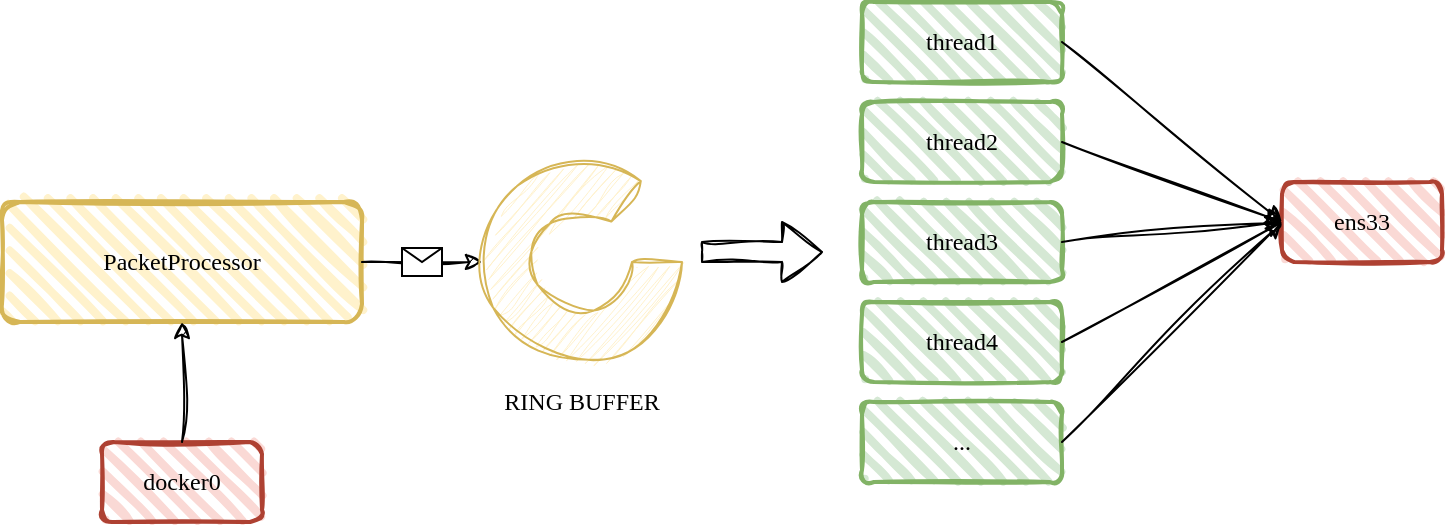 <mxfile version="26.1.3">
  <diagram name="Page-1" id="2YBvvXClWsGukQMizWep">
    <mxGraphModel dx="1050" dy="557" grid="1" gridSize="10" guides="1" tooltips="1" connect="1" arrows="1" fold="1" page="1" pageScale="1" pageWidth="850" pageHeight="1100" math="0" shadow="0">
      <root>
        <mxCell id="0" />
        <mxCell id="1" parent="0" />
        <mxCell id="Q9_j2RHIWAGlf_NVnAla-1" value="&lt;font face=&quot;Comic Sans MS&quot;&gt;PacketProcessor&lt;/font&gt;" style="rounded=1;whiteSpace=wrap;html=1;strokeWidth=2;fillWeight=4;hachureGap=8;hachureAngle=45;fillColor=#fff2cc;sketch=1;strokeColor=#d6b656;" vertex="1" parent="1">
          <mxGeometry x="60" y="160" width="180" height="60" as="geometry" />
        </mxCell>
        <mxCell id="Q9_j2RHIWAGlf_NVnAla-7" value="" style="group" vertex="1" connectable="0" parent="1">
          <mxGeometry x="490" y="60" width="100" height="240" as="geometry" />
        </mxCell>
        <mxCell id="Q9_j2RHIWAGlf_NVnAla-2" value="&lt;font face=&quot;Comic Sans MS&quot;&gt;thread1&lt;/font&gt;" style="rounded=1;whiteSpace=wrap;html=1;strokeWidth=2;fillWeight=4;hachureGap=8;hachureAngle=45;fillColor=#d5e8d4;sketch=1;strokeColor=#82b366;" vertex="1" parent="Q9_j2RHIWAGlf_NVnAla-7">
          <mxGeometry width="100" height="40" as="geometry" />
        </mxCell>
        <mxCell id="Q9_j2RHIWAGlf_NVnAla-3" value="&lt;font face=&quot;Comic Sans MS&quot;&gt;...&lt;/font&gt;" style="rounded=1;whiteSpace=wrap;html=1;strokeWidth=2;fillWeight=4;hachureGap=8;hachureAngle=45;fillColor=#d5e8d4;sketch=1;strokeColor=#82b366;" vertex="1" parent="Q9_j2RHIWAGlf_NVnAla-7">
          <mxGeometry y="200" width="100" height="40" as="geometry" />
        </mxCell>
        <mxCell id="Q9_j2RHIWAGlf_NVnAla-4" value="&lt;font face=&quot;Comic Sans MS&quot;&gt;thread4&lt;/font&gt;" style="rounded=1;whiteSpace=wrap;html=1;strokeWidth=2;fillWeight=4;hachureGap=8;hachureAngle=45;fillColor=#d5e8d4;sketch=1;strokeColor=#82b366;" vertex="1" parent="Q9_j2RHIWAGlf_NVnAla-7">
          <mxGeometry y="150" width="100" height="40" as="geometry" />
        </mxCell>
        <mxCell id="Q9_j2RHIWAGlf_NVnAla-5" value="&lt;font face=&quot;Comic Sans MS&quot;&gt;thread3&lt;/font&gt;" style="rounded=1;whiteSpace=wrap;html=1;strokeWidth=2;fillWeight=4;hachureGap=8;hachureAngle=45;fillColor=#d5e8d4;sketch=1;strokeColor=#82b366;" vertex="1" parent="Q9_j2RHIWAGlf_NVnAla-7">
          <mxGeometry y="100" width="100" height="40" as="geometry" />
        </mxCell>
        <mxCell id="Q9_j2RHIWAGlf_NVnAla-6" value="&lt;font face=&quot;Comic Sans MS&quot;&gt;thread2&lt;/font&gt;" style="rounded=1;whiteSpace=wrap;html=1;strokeWidth=2;fillWeight=4;hachureGap=8;hachureAngle=45;fillColor=#d5e8d4;sketch=1;strokeColor=#82b366;" vertex="1" parent="Q9_j2RHIWAGlf_NVnAla-7">
          <mxGeometry y="50" width="100" height="40" as="geometry" />
        </mxCell>
        <mxCell id="Q9_j2RHIWAGlf_NVnAla-9" value="" style="endArrow=classic;html=1;rounded=0;exitX=1;exitY=0.5;exitDx=0;exitDy=0;sketch=1;curveFitting=1;jiggle=2;" edge="1" parent="1" source="Q9_j2RHIWAGlf_NVnAla-1">
          <mxGeometry relative="1" as="geometry">
            <mxPoint x="220" y="90" as="sourcePoint" />
            <mxPoint x="300" y="190" as="targetPoint" />
          </mxGeometry>
        </mxCell>
        <mxCell id="Q9_j2RHIWAGlf_NVnAla-10" value="" style="shape=message;html=1;outlineConnect=0;fontFamily=Comic Sans MS;" vertex="1" parent="Q9_j2RHIWAGlf_NVnAla-9">
          <mxGeometry width="20" height="14" relative="1" as="geometry">
            <mxPoint x="-10" y="-7" as="offset" />
          </mxGeometry>
        </mxCell>
        <mxCell id="Q9_j2RHIWAGlf_NVnAla-11" value="" style="verticalLabelPosition=bottom;verticalAlign=top;html=1;shape=mxgraph.basic.partConcEllipse;startAngle=0.25;endAngle=0.1;arcWidth=0.5;sketch=1;curveFitting=1;jiggle=2;fillColor=#fff2cc;strokeColor=#d6b656;" vertex="1" parent="1">
          <mxGeometry x="300" y="140" width="100" height="100" as="geometry" />
        </mxCell>
        <mxCell id="Q9_j2RHIWAGlf_NVnAla-13" value="" style="html=1;shadow=0;dashed=0;align=center;verticalAlign=middle;shape=mxgraph.arrows2.arrow;dy=0.67;dx=20;notch=0;sketch=1;curveFitting=1;jiggle=2;" vertex="1" parent="1">
          <mxGeometry x="410" y="170" width="60" height="30" as="geometry" />
        </mxCell>
        <mxCell id="Q9_j2RHIWAGlf_NVnAla-14" value="&lt;font face=&quot;Comic Sans MS&quot;&gt;docker0&lt;/font&gt;" style="rounded=1;whiteSpace=wrap;html=1;strokeWidth=2;fillWeight=4;hachureGap=8;hachureAngle=45;fillColor=#fad9d5;sketch=1;strokeColor=#ae4132;" vertex="1" parent="1">
          <mxGeometry x="110" y="280" width="80" height="40" as="geometry" />
        </mxCell>
        <mxCell id="Q9_j2RHIWAGlf_NVnAla-15" value="&lt;font face=&quot;Comic Sans MS&quot;&gt;ens33&lt;/font&gt;" style="rounded=1;whiteSpace=wrap;html=1;strokeWidth=2;fillWeight=4;hachureGap=8;hachureAngle=45;fillColor=#fad9d5;sketch=1;strokeColor=#ae4132;" vertex="1" parent="1">
          <mxGeometry x="700" y="150" width="80" height="40" as="geometry" />
        </mxCell>
        <mxCell id="Q9_j2RHIWAGlf_NVnAla-16" value="" style="endArrow=classic;html=1;rounded=0;exitX=1;exitY=0.5;exitDx=0;exitDy=0;sketch=1;curveFitting=1;jiggle=2;" edge="1" parent="1" source="Q9_j2RHIWAGlf_NVnAla-2">
          <mxGeometry width="50" height="50" relative="1" as="geometry">
            <mxPoint x="650" y="100" as="sourcePoint" />
            <mxPoint x="700" y="170" as="targetPoint" />
          </mxGeometry>
        </mxCell>
        <mxCell id="Q9_j2RHIWAGlf_NVnAla-18" value="" style="endArrow=classic;html=1;rounded=0;exitX=1;exitY=0.5;exitDx=0;exitDy=0;sketch=1;curveFitting=1;jiggle=2;" edge="1" parent="1" source="Q9_j2RHIWAGlf_NVnAla-3">
          <mxGeometry width="50" height="50" relative="1" as="geometry">
            <mxPoint x="630" y="300" as="sourcePoint" />
            <mxPoint x="700" y="170" as="targetPoint" />
          </mxGeometry>
        </mxCell>
        <mxCell id="Q9_j2RHIWAGlf_NVnAla-20" value="" style="endArrow=classic;html=1;rounded=0;exitX=1;exitY=0.5;exitDx=0;exitDy=0;sketch=1;curveFitting=1;jiggle=2;" edge="1" parent="1" source="Q9_j2RHIWAGlf_NVnAla-4">
          <mxGeometry width="50" height="50" relative="1" as="geometry">
            <mxPoint x="400" y="220" as="sourcePoint" />
            <mxPoint x="700" y="170" as="targetPoint" />
          </mxGeometry>
        </mxCell>
        <mxCell id="Q9_j2RHIWAGlf_NVnAla-22" value="" style="endArrow=classic;html=1;rounded=0;exitX=1;exitY=0.5;exitDx=0;exitDy=0;sketch=1;curveFitting=1;jiggle=2;" edge="1" parent="1" source="Q9_j2RHIWAGlf_NVnAla-5">
          <mxGeometry width="50" height="50" relative="1" as="geometry">
            <mxPoint x="400" y="220" as="sourcePoint" />
            <mxPoint x="700" y="170" as="targetPoint" />
          </mxGeometry>
        </mxCell>
        <mxCell id="Q9_j2RHIWAGlf_NVnAla-24" value="" style="endArrow=classic;html=1;rounded=0;exitX=1;exitY=0.5;exitDx=0;exitDy=0;sketch=1;curveFitting=1;jiggle=2;entryX=0;entryY=0.5;entryDx=0;entryDy=0;" edge="1" parent="1" source="Q9_j2RHIWAGlf_NVnAla-6" target="Q9_j2RHIWAGlf_NVnAla-15">
          <mxGeometry width="50" height="50" relative="1" as="geometry">
            <mxPoint x="660" y="110" as="sourcePoint" />
            <mxPoint x="690" y="170" as="targetPoint" />
          </mxGeometry>
        </mxCell>
        <mxCell id="Q9_j2RHIWAGlf_NVnAla-25" value="" style="endArrow=classic;html=1;rounded=0;exitX=0.5;exitY=0;exitDx=0;exitDy=0;entryX=0.5;entryY=1;entryDx=0;entryDy=0;sketch=1;curveFitting=1;jiggle=2;" edge="1" parent="1" source="Q9_j2RHIWAGlf_NVnAla-14" target="Q9_j2RHIWAGlf_NVnAla-1">
          <mxGeometry width="50" height="50" relative="1" as="geometry">
            <mxPoint x="400" y="220" as="sourcePoint" />
            <mxPoint x="450" y="170" as="targetPoint" />
          </mxGeometry>
        </mxCell>
        <mxCell id="Q9_j2RHIWAGlf_NVnAla-26" value="&lt;font face=&quot;Comic Sans MS&quot;&gt;RING BUFFER&lt;/font&gt;" style="rounded=1;whiteSpace=wrap;html=1;sketch=1;curveFitting=1;jiggle=2;opacity=0;" vertex="1" parent="1">
          <mxGeometry x="290" y="230" width="120" height="60" as="geometry" />
        </mxCell>
      </root>
    </mxGraphModel>
  </diagram>
</mxfile>
